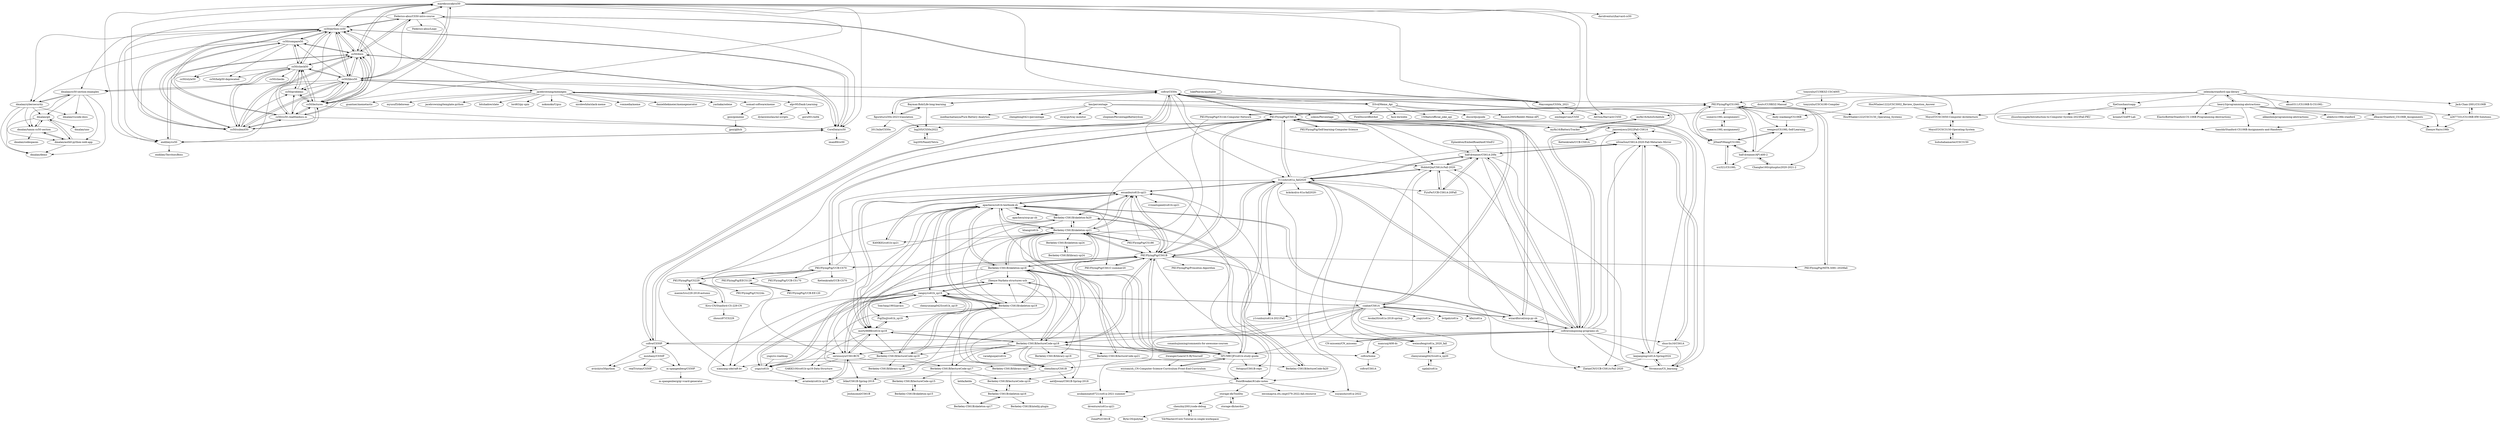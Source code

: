 digraph G {
"mareksuscak/cs50" -> "Federico-abss/CS50-intro-course"
"mareksuscak/cs50" -> "cs50/libcs50"
"mareksuscak/cs50" -> "cs50/python-cs50"
"mareksuscak/cs50" -> "cs50/docs"
"mareksuscak/cs50" -> "CoreData/cs50"
"mareksuscak/cs50" -> "endiliey/cs50"
"mareksuscak/cs50" -> "Mayconpm/CS50x_2021"
"mareksuscak/cs50" -> "csfive/CS50x"
"mareksuscak/cs50" -> "emiliegervais/CS50"
"mareksuscak/cs50" -> "cs50/lectures"
"mareksuscak/cs50" -> "AliOsm/Harvard-CS50"
"mareksuscak/cs50" -> "cs50/submit50"
"mareksuscak/cs50" -> "davidventuri/harvard-cs50"
"zelenski/stanford-cpp-library" -> "heavy3/programming-abstractions"
"zelenski/stanford-cpp-library" -> "XieGuochao/csapp"
"zelenski/stanford-cpp-library" -> "Jack-Chan-2001/CS106B"
"zelenski/stanford-cpp-library" -> "Andy-xiaokang/CS106B"
"zelenski/stanford-cpp-library" -> "ElasticBottle/Stanford-CS-106B-Programming-Abstractions"
"zelenski/stanford-cpp-library" -> "tianshb/Stanford-CS106B-Assignments-and-Handouts"
"zelenski/stanford-cpp-library" -> "akun0311/CS106B-X-CS106L-"
"zelenski/stanford-cpp-library" -> "a2677331/CS106B-HW-Solutions"
"zelenski/stanford-cpp-library" -> "PKUFlyingPig/CS106L"
"sgalal/cs61a" -> "chenyuxiang0425/cs61a_sp20"
"lukePeavey/quotable" -> "D3vd/Meme_Api" ["e"=1]
"apachecn/cs61b-textbook-zh" -> "Berkeley-CS61B/skeleton-fa20"
"apachecn/cs61b-textbook-zh" -> "exuanbo/cs61b-sp21"
"apachecn/cs61b-textbook-zh" -> "zangsy/cs61b_sp19"
"apachecn/cs61b-textbook-zh" -> "PKUFlyingPig/CS61B"
"apachecn/cs61b-textbook-zh" -> "xiaoyang-sde/raft-kv"
"apachecn/cs61b-textbook-zh" -> "apachecn/sicp-py-zh"
"apachecn/cs61b-textbook-zh" -> "Berkeley-CS61B/skeleton-sp18"
"apachecn/cs61b-textbook-zh" -> "Berkeley-CS61B/skeleton-sp19"
"apachecn/cs61b-textbook-zh" -> "seriouszyx/CS61BCN"
"apachecn/cs61b-textbook-zh" -> "Berkeley-CS61B/skeleton-sp21"
"apachecn/cs61b-textbook-zh" -> "Berkeley-CS61B/lectureCode-sp19"
"apachecn/cs61b-textbook-zh" -> "wizardforcel/sicp-py-zh" ["e"=1]
"apachecn/cs61b-textbook-zh" -> "SFUMECJF/cs61b-study-guide"
"apachecn/cs61b-textbook-zh" -> "morty6688/cs61b-sp18"
"apachecn/cs61b-textbook-zh" -> "PKUFlyingPig/CS61C-summer20" ["e"=1]
"yngz/cs-roadmap" -> "yngz/cs61b" ["e"=1]
"czahie/CS61A" -> "Asuka20/cs61a-2018-spring"
"czahie/CS61A" -> "wizardforcel/sicp-py-zh" ["e"=1]
"czahie/CS61A" -> "zangsy/cs61b_sp19"
"czahie/CS61A" -> "yngz/cs61a"
"czahie/CS61A" -> "chenyuxiang0425/cs61a_sp20"
"czahie/CS61A" -> "PKUFlyingPig/CS61A"
"czahie/CS61A" -> "y1cunhui/cs61A-2021Fall"
"czahie/CS61A" -> "shenzheyu/CS61B"
"czahie/CS61A" -> "bvlgah/cs61a"
"czahie/CS61A" -> "kfei/cs61a"
"czahie/CS61A" -> "weimufeng/cs61a_2020_fall"
"czahie/CS61A" -> "seriouszyx/CS61BCN"
"czahie/CS61A" -> "HobbitQia/CS61A-Fall-2020"
"czahie/CS61A" -> "Berkeley-CS61B/lectureCode-sp18"
"czahie/CS61A" -> "SFUMECJF/cs61b-study-guide"
"D3vd/Meme_Api" -> "jacebrowning/memegen"
"D3vd/Meme_Api" -> "discordjs/guide" ["e"=1]
"D3vd/Meme_Api" -> "Rasesh2005/Reddit-Meme-API"
"D3vd/Meme_Api" -> "FireDiscordBot/bot" ["e"=1]
"D3vd/Meme_Api" -> "face-hh/webx" ["e"=1]
"D3vd/Meme_Api" -> "15Dkatz/official_joke_api" ["e"=1]
"heavy3/programming-abstractions" -> "tianshb/Stanford-CS106B-Assignments-and-Handouts"
"heavy3/programming-abstractions" -> "zelenski/stanford-cpp-library"
"heavy3/programming-abstractions" -> "akkanben/programming-abstractions"
"heavy3/programming-abstractions" -> "MoyuST/CSC3050-Computer-Architecture"
"heavy3/programming-abstractions" -> "Zhenye-Na/cs106b"
"heavy3/programming-abstractions" -> "ElasticBottle/Stanford-CS-106B-Programming-Abstractions"
"heavy3/programming-abstractions" -> "abkds/cs106b-stanford"
"heavy3/programming-abstractions" -> "efeacer/Stanford_CS106B_Assignments"
"cs50/cs50.readthedocs.io" -> "cs50/docs"
"cs50/cs50.readthedocs.io" -> "cs50/python-cs50"
"cs50/cs50.readthedocs.io" -> "cs50/problems"
"cs50/cs50.readthedocs.io" -> "cs50/check50"
"cs50/cs50.readthedocs.io" -> "cs50/submit50"
"cs50/cs50.readthedocs.io" -> "cs50/lectures"
"cs50/cs50.readthedocs.io" -> "CoreData/cs50"
"Berkeley-CS61B/lectureCode-sp19" -> "Berkeley-CS61B/skeleton-sp19"
"Berkeley-CS61B/lectureCode-sp19" -> "zangsy/cs61b_sp19"
"Berkeley-CS61B/lectureCode-sp19" -> "Berkeley-CS61B/lectureCode-sp17"
"Berkeley-CS61B/lectureCode-sp19" -> "yngz/cs61b"
"Berkeley-CS61B/lectureCode-sp19" -> "Berkeley-CS61B/library-sp19"
"Berkeley-CS61B/lectureCode-sp19" -> "morty6688/cs61b-sp18"
"alpv95/Dank-Learning" -> "dylanwenzlau/ml-scripts"
"alpv95/Dank-Learning" -> "goru001/inltk" ["e"=1]
"Berkeley-CS61B/skeleton-sp19" -> "Berkeley-CS61B/lectureCode-sp19"
"Berkeley-CS61B/skeleton-sp19" -> "zangsy/cs61b_sp19"
"Berkeley-CS61B/skeleton-sp19" -> "yngz/cs61b"
"Berkeley-CS61B/skeleton-sp19" -> "Berkeley-CS61B/skeleton-sp18"
"Berkeley-CS61B/skeleton-sp19" -> "Berkeley-CS61B/library-sp19"
"Berkeley-CS61B/skeleton-sp19" -> "Zhenye-Na/data-structures-ucb"
"Berkeley-CS61B/skeleton-sp19" -> "Berkeley-CS61B/lectureCode-sp17"
"Berkeley-CS61B/skeleton-sp19" -> "PigZhuJ/cs61b_sp19"
"Berkeley-CS61B/skeleton-sp19" -> "Berkeley-CS61B/skeleton-fa20"
"Berkeley-CS61B/skeleton-sp19" -> "apachecn/cs61b-textbook-zh"
"Berkeley-CS61B/lectureCode-sp18" -> "Berkeley-CS61B/skeleton-sp18"
"Berkeley-CS61B/lectureCode-sp18" -> "Berkeley-CS61B/library-sp18"
"Berkeley-CS61B/lectureCode-sp18" -> "morty6688/cs61b-sp18"
"Berkeley-CS61B/lectureCode-sp18" -> "PKUFlyingPig/CS61B"
"Berkeley-CS61B/lectureCode-sp18" -> "seriouszyx/CS61BCN"
"Berkeley-CS61B/lectureCode-sp18" -> "SFUMECJF/cs61b-study-guide"
"Berkeley-CS61B/lectureCode-sp18" -> "Zhenye-Na/data-structures-ucb"
"Berkeley-CS61B/lectureCode-sp18" -> "shenzheyu/CS61B"
"Berkeley-CS61B/lectureCode-sp18" -> "Berkeley-CS61B/lectureCode-sp17"
"Berkeley-CS61B/lectureCode-sp18" -> "zangsy/cs61b_sp19"
"Berkeley-CS61B/lectureCode-sp18" -> "Berkeley-CS61B/lectureCode-sp19"
"Berkeley-CS61B/lectureCode-sp18" -> "varadgunjal/cs61b"
"Berkeley-CS61B/lectureCode-sp18" -> "Berkeley-CS61B/lectureCode-sp21"
"Berkeley-CS61B/lectureCode-sp18" -> "Berkeley-CS61B/lectureCode-sp16"
"Berkeley-CS61B/lectureCode-sp18" -> "aviatesk/cs61b-sp18"
"Zhenye-Na/data-structures-ucb" -> "yngz/cs61b"
"Zhenye-Na/data-structures-ucb" -> "zangsy/cs61b_sp19"
"Zhenye-Na/data-structures-ucb" -> "shenzheyu/CS61B"
"Zhenye-Na/data-structures-ucb" -> "aatifjiwani/CS61B-Spring-2018"
"btke/CS61B-Spring-2018" -> "Joshmomel/CS61B"
"cs50/problems" -> "cs50/check50"
"cs50/problems" -> "cs50/lectures"
"kas/percentage" -> "soleon/Percentage"
"kas/percentage" -> "strayge/tray-monitor" ["e"=1]
"kas/percentage" -> "shiqimei/PercentageBatteryIcon"
"kas/percentage" -> "medhachaitanya/Pure-Battery-Analytics"
"kas/percentage" -> "chengdong0421/percentage"
"kas/percentage" -> "myfix16/BatteryTracker"
"yngz/cs61b" -> "zangsy/cs61b_sp19"
"yngz/cs61b" -> "Zhenye-Na/data-structures-ucb"
"yngz/cs61b" -> "aviatesk/cs61b-sp18"
"Berkeley-CS61B/skeleton-sp18" -> "Berkeley-CS61B/lectureCode-sp18"
"Berkeley-CS61B/skeleton-sp18" -> "Berkeley-CS61B/library-sp18"
"Berkeley-CS61B/skeleton-sp18" -> "Berkeley-CS61B/skeleton-sp19"
"Berkeley-CS61B/skeleton-sp18" -> "PKUFlyingPig/CS61B"
"Berkeley-CS61B/skeleton-sp18" -> "morty6688/cs61b-sp18"
"Berkeley-CS61B/skeleton-sp18" -> "seriouszyx/CS61BCN"
"Berkeley-CS61B/skeleton-sp18" -> "apachecn/cs61b-textbook-zh"
"Berkeley-CS61B/skeleton-sp18" -> "Zhenye-Na/data-structures-ucb"
"Berkeley-CS61B/skeleton-sp18" -> "shenzheyu/CS61B"
"Berkeley-CS61B/skeleton-sp18" -> "Berkeley-CS61B/skeleton-sp21"
"Berkeley-CS61B/skeleton-sp18" -> "SFUMECJF/cs61b-study-guide"
"efeacer/Stanford_CS106B_Assignments" -> "Zhenye-Na/cs106b"
"efeacer/Stanford_CS106B_Assignments" -> "tianshb/Stanford-CS106B-Assignments-and-Handouts"
"seriouszyx/CS61BCN" -> "aviatesk/cs61b-sp18"
"seriouszyx/CS61BCN" -> "morty6688/cs61b-sp18"
"seriouszyx/CS61BCN" -> "shenzheyu/CS61B"
"seriouszyx/CS61BCN" -> "GAKKI100/cs61b-sp18-Data-Structure"
"seriouszyx/CS61BCN" -> "zangsy/cs61b_sp19"
"seriouszyx/CS61BCN" -> "btke/CS61B-Spring-2018"
"seriouszyx/CS61BCN" -> "xiaoyang-sde/raft-kv"
"PigZhuJ/cs61b_sp19" -> "morty6688/cs61b-sp18"
"aviatesk/cs61b-sp18" -> "seriouszyx/CS61BCN"
"zangsy/cs61b_sp19" -> "yngz/cs61b"
"zangsy/cs61b_sp19" -> "seriouszyx/CS61BCN"
"zangsy/cs61b_sp19" -> "Zhenye-Na/data-structures-ucb"
"zangsy/cs61b_sp19" -> "Berkeley-CS61B/lectureCode-sp19"
"zangsy/cs61b_sp19" -> "aviatesk/cs61b-sp18"
"zangsy/cs61b_sp19" -> "Berkeley-CS61B/skeleton-sp19"
"zangsy/cs61b_sp19" -> "xiaoyang-sde/raft-kv"
"zangsy/cs61b_sp19" -> "shenzheyu/CS61B"
"zangsy/cs61b_sp19" -> "TomYang1993/javacs"
"zangsy/cs61b_sp19" -> "apachecn/cs61b-textbook-zh"
"zangsy/cs61b_sp19" -> "chenyuxiang0425/cs61b_sp19"
"zangsy/cs61b_sp19" -> "czahie/CS61A"
"shenzheyu/CS61B" -> "btke/CS61B-Spring-2018"
"shenzheyu/CS61B" -> "aatifjiwani/CS61B-Spring-2018"
"Joshmomel/CS61B" -> "btke/CS61B-Spring-2018"
"PKUFlyingPig/CS61A" -> "PKUFlyingPig/CS61B"
"PKUFlyingPig/CS61A" -> "311zzb/cs61a_fall2020"
"PKUFlyingPig/CS61A" -> "csfive/composing-programs-zh"
"PKUFlyingPig/CS61A" -> "HobbitQia/CS61A-Fall-2020"
"PKUFlyingPig/CS61A" -> "wizardforcel/sicp-py-zh" ["e"=1]
"PKUFlyingPig/CS61A" -> "csfive/CS50x"
"PKUFlyingPig/CS61A" -> "half-dreamer/CS61A-20fa"
"PKUFlyingPig/CS61A" -> "PKUFlyingPig/Self-learning-Computer-Science" ["e"=1]
"PKUFlyingPig/CS61A" -> "shuo-liu16/CS61A"
"PKUFlyingPig/CS61A" -> "czahie/CS61A"
"PKUFlyingPig/CS61A" -> "Stromxun/CS_learning"
"PKUFlyingPig/CS61A" -> "PKUFlyingPig/CS106L"
"PKUFlyingPig/CS61A" -> "csfive/CS50P"
"PKUFlyingPig/CS61A" -> "PKUFlyingPig/UCB-CS70"
"PKUFlyingPig/CS61A" -> "jianweiyecs/2022Fall-CS61A"
"PKUFlyingPig/MIT6.S081-2020fall" -> "PKUFlyingPig/CS106L" ["e"=1]
"PKUFlyingPig/CS61B" -> "PKUFlyingPig/CS61A"
"PKUFlyingPig/CS61B" -> "SFUMECJF/cs61b-study-guide"
"PKUFlyingPig/CS61B" -> "exuanbo/cs61b-sp21"
"PKUFlyingPig/CS61B" -> "Berkeley-CS61B/skeleton-sp21"
"PKUFlyingPig/CS61B" -> "Berkeley-CS61B/lectureCode-sp18"
"PKUFlyingPig/CS61B" -> "morty6688/cs61b-sp18"
"PKUFlyingPig/CS61B" -> "apachecn/cs61b-textbook-zh"
"PKUFlyingPig/CS61B" -> "PKUFlyingPig/Princeton-Algorithm" ["e"=1]
"PKUFlyingPig/CS61B" -> "0xtopus/CS61B-repo"
"PKUFlyingPig/CS61B" -> "Berkeley-CS61B/skeleton-sp18"
"PKUFlyingPig/CS61B" -> "PKUFlyingPig/CS61C-summer20" ["e"=1]
"PKUFlyingPig/CS61B" -> "311zzb/cs61a_fall2020"
"PKUFlyingPig/CS61B" -> "PKUFlyingPig/UCB-CS70"
"PKUFlyingPig/CS61B" -> "PointBreaker/61abc-notes"
"PKUFlyingPig/CS61B" -> "PKUFlyingPig/MIT6.S081-2020fall" ["e"=1]
"a2677331/CS106B-HW-Solutions" -> "Jack-Chan-2001/CS106B"
"a2677331/CS106B-HW-Solutions" -> "Zhenye-Na/cs106b"
"soleon/Percentage" -> "myfix16/BatteryTracker"
"PKUFlyingPig/CS229" -> "Kivy-CN/Stanford-CS-229-CN"
"PKUFlyingPig/CS229" -> "maxim5/cs229-2018-autumn" ["e"=1]
"PKUFlyingPig/CS229" -> "PKUFlyingPig/CS224n" ["e"=1]
"PKUFlyingPig/CS229" -> "PKUFlyingPig/CS61A"
"PKUFlyingPig/CS229" -> "PKUFlyingPig/UCB-CS70"
"Berkeley-CS61B/lectureCode-fa20" -> "Berkeley-CS61B/skeleton-fa20"
"dmalan/git" -> "dmalan/tamm-cs50-section"
"dmalan/git" -> "dmalan/auth0-python-web-app"
"dmalan/git" -> "dmalan/uno"
"dmalan/git" -> "dmalan/demo"
"Berkeley-CS61B/lectureCode-sp15" -> "Berkeley-CS61B/skeleton-sp15"
"dmalan/cybersecurity" -> "dmalan/git"
"dmalan/cybersecurity" -> "dmalan/auth0-python-web-app"
"dmalan/cybersecurity" -> "dmalan/cs50-section-examples"
"dmalan/cybersecurity" -> "dmalan/tamm-cs50-section"
"dmalan/cybersecurity" -> "dmalan/demo"
"dmalan/cybersecurity" -> "dmalan/vscode-docs"
"Federico-abss/CS50-intro-course" -> "mareksuscak/cs50"
"Federico-abss/CS50-intro-course" -> "Mayconpm/CS50x_2021"
"Federico-abss/CS50-intro-course" -> "cs50/docs"
"Federico-abss/CS50-intro-course" -> "CoreData/cs50"
"Federico-abss/CS50-intro-course" -> "endiliey/cs50"
"Federico-abss/CS50-intro-course" -> "cs50/python-cs50"
"Federico-abss/CS50-intro-course" -> "Federico-abss/Lispy"
"Federico-abss/CS50-intro-course" -> "cs50/lectures"
"morty6688/cs61b-sp18" -> "seriouszyx/CS61BCN"
"morty6688/cs61b-sp18" -> "PigZhuJ/cs61b_sp19"
"morty6688/cs61b-sp18" -> "exuanbo/cs61b-sp21"
"morty6688/cs61b-sp18" -> "GAKKI100/cs61b-sp18-Data-Structure"
"morty6688/cs61b-sp18" -> "weimufeng/cs61a_2020_fall"
"morty6688/cs61b-sp18" -> "Berkeley-CS61B/lectureCode-sp18"
"Berkeley-CS61B/skeleton-sp15" -> "Berkeley-CS61B/lectureCode-sp15"
"weimufeng/cs61a_2020_fall" -> "chenyuxiang0425/cs61a_sp20"
"chenyuxiang0425/cs61a_sp20" -> "sgalal/cs61a"
"chenyuxiang0425/cs61a_sp20" -> "weimufeng/cs61a_2020_fall"
"Berkeley-CS61B/skeleton-fa20" -> "apachecn/cs61b-textbook-zh"
"Berkeley-CS61B/skeleton-fa20" -> "Berkeley-CS61B/lectureCode-fa20"
"Berkeley-CS61B/skeleton-fa20" -> "exuanbo/cs61b-sp21"
"Berkeley-CS61B/skeleton-fa20" -> "PigZhuJ/cs61b_sp19"
"Berkeley-CS61B/skeleton-fa20" -> "Berkeley-CS61B/skeleton-sp21"
"Berkeley-CS61B/skeleton-fa20" -> "hliang/cs61b"
"Berkeley-CS61B/skeleton-fa20" -> "xiaoyang-sde/raft-kv"
"dmalan/auth0-python-web-app" -> "dmalan/demo"
"dmalan/auth0-python-web-app" -> "dmalan/tamm-cs50-section"
"dmalan/auth0-python-web-app" -> "dmalan/git"
"myfix16/AutoSchedule" -> "myfix16/BatteryTracker"
"myfix16/BatteryTracker" -> "myfix16/AutoSchedule"
"PKUFlyingPig/Self-learning-Computer-Science" -> "PKUFlyingPig/CS61A" ["e"=1]
"conanhujinming/comments-for-awesome-courses" -> "SFUMECJF/cs61b-study-guide" ["e"=1]
"maxim5/cs229-2018-autumn" -> "PKUFlyingPig/CS229" ["e"=1]
"maxim5/cs229-2018-autumn" -> "Kivy-CN/Stanford-CS-229-CN" ["e"=1]
"PKUFlyingPig/CS106L" -> "JiNanPiWang/CS106L"
"PKUFlyingPig/CS106L" -> "half-dreamer/AP1400-2"
"PKUFlyingPig/CS106L" -> "PKUFlyingPig/MIT6.S081-2020fall" ["e"=1]
"PKUFlyingPig/CS106L" -> "snme/cs106L-assignment1"
"PKUFlyingPig/CS106L" -> "wengwz/CS106L-Self-Learning"
"PKUFlyingPig/CS106L" -> "Andy-xiaokang/CS106B"
"PKUFlyingPig/CS106L" -> "PKUFlyingPig/CS144-Computer-Network" ["e"=1]
"PKUFlyingPig/CS106L" -> "PKUFlyingPig/CS61A"
"PKUFlyingPig/CS106L" -> "Changhe160/cplusplus2020-2021-2"
"Berkeley-CS61B/skeleton-sp21" -> "exuanbo/cs61b-sp21"
"Berkeley-CS61B/skeleton-sp21" -> "Berkeley-CS61B/lectureCode-sp21"
"Berkeley-CS61B/skeleton-sp21" -> "PKUFlyingPig/CS61B"
"Berkeley-CS61B/skeleton-sp21" -> "SFUMECJF/cs61b-study-guide"
"Berkeley-CS61B/skeleton-sp21" -> "Berkeley-CS61B/skeleton-fa20"
"Berkeley-CS61B/skeleton-sp21" -> "Berkeley-CS61B/lectureCode-fa20"
"Berkeley-CS61B/skeleton-sp21" -> "apachecn/cs61b-textbook-zh"
"Berkeley-CS61B/skeleton-sp21" -> "PKUFlyingPig/CS186" ["e"=1]
"Berkeley-CS61B/skeleton-sp21" -> "Berkeley-CS61B/skeleton-sp18"
"Berkeley-CS61B/skeleton-sp21" -> "KANIKIG/cs61b-sp21"
"Berkeley-CS61B/skeleton-sp21" -> "Berkeley-CS61B/skeleton-sp19"
"Berkeley-CS61B/skeleton-sp21" -> "PKUFlyingPig/CS61A"
"Berkeley-CS61B/skeleton-sp21" -> "Berkeley-CS61B/skeleton-sp24"
"Berkeley-CS61B/skeleton-sp21" -> "Berkeley-CS61B/lectureCode-sp18"
"Berkeley-CS61B/skeleton-sp21" -> "Berkeley-CS61B/library-sp21"
"PKUFlyingPig/UCB-CS70" -> "PKUFlyingPig/EECS126"
"PKUFlyingPig/UCB-CS70" -> "PKUFlyingPig/CS61B"
"PKUFlyingPig/UCB-CS70" -> "Kettenkrado/UCB-CS70"
"PKUFlyingPig/UCB-CS70" -> "PKUFlyingPig/CS61A"
"PKUFlyingPig/UCB-CS70" -> "PKUFlyingPig/UCB-CS170"
"PKUFlyingPig/UCB-CS70" -> "exuanbo/cs61b-sp21"
"PKUFlyingPig/UCB-CS70" -> "PKUFlyingPig/CS229"
"PKUFlyingPig/CS144-Computer-Network" -> "PKUFlyingPig/CS106L" ["e"=1]
"PKUFlyingPig/CS144-Computer-Network" -> "PKUFlyingPig/CS61B" ["e"=1]
"jacebrowning/memegen" -> "nicolewhite/slack-meme" ["e"=1]
"jacebrowning/memegen" -> "voxmedia/meme" ["e"=1]
"jacebrowning/memegen" -> "D3vd/Meme_Api"
"jacebrowning/memegen" -> "cs50/python-cs50"
"jacebrowning/memegen" -> "cs50/libcs50"
"jacebrowning/memegen" -> "danieldiekmeier/memegenerator"
"jacebrowning/memegen" -> "alpv95/Dank-Learning"
"jacebrowning/memegen" -> "nomad-software/meme"
"jacebrowning/memegen" -> "yashaka/selene" ["e"=1]
"jacebrowning/memegen" -> "gsantner/memetastic" ["e"=1]
"jacebrowning/memegen" -> "myusuf3/delorean" ["e"=1]
"jacebrowning/memegen" -> "jacebrowning/template-python" ["e"=1]
"jacebrowning/memegen" -> "bitshadow/slate"
"jacebrowning/memegen" -> "lord63/py-spin" ["e"=1]
"jacebrowning/memegen" -> "nokonoko/Uguu" ["e"=1]
"itwanger/LearnCS-ByYourself" -> "eryisan/zh_CN-Computer-Science-Curriculum-Front-End-Curriculum" ["e"=1]
"PKUFlyingPig/CS61C-summer20" -> "PKUFlyingPig/CS61B" ["e"=1]
"Changhe160/cplusplus2020-2021-2" -> "half-dreamer/AP1400-2"
"CN-missemi/CN_missemi" -> "csfive/composing-programs-zh" ["e"=1]
"exuanbo/cs61b-sp21" -> "KANIKIG/cs61b-sp21"
"exuanbo/cs61b-sp21" -> "Berkeley-CS61B/skeleton-sp21"
"exuanbo/cs61b-sp21" -> "vvwantspeed/cs61b-sp21"
"exuanbo/cs61b-sp21" -> "morty6688/cs61b-sp18"
"exuanbo/cs61b-sp21" -> "PKUFlyingPig/CS61B"
"exuanbo/cs61b-sp21" -> "y1cunhui/cs61A-2021Fall"
"exuanbo/cs61b-sp21" -> "Berkeley-CS61B/skeleton-fa20"
"exuanbo/cs61b-sp21" -> "apachecn/cs61b-textbook-zh"
"exuanbo/cs61b-sp21" -> "311zzb/cs61a_fall2020"
"Mayconpm/CS50x_2021" -> "Federico-abss/CS50-intro-course"
"Mayconpm/CS50x_2021" -> "emiliegervais/CS50"
"Mayconpm/CS50x_2021" -> "csfive/CS50x"
"Mayconpm/CS50x_2021" -> "AliOsm/Harvard-CS50"
"Berkeley-CS61B/lectureCode-sp21" -> "Berkeley-CS61B/skeleton-sp21"
"Berkeley-CS61B/lectureCode-sp21" -> "Berkeley-CS61B/library-sp21"
"Berkeley-CS61B/lectureCode-sp21" -> "Berkeley-CS61B/lectureCode-fa20"
"SFUMECJF/cs61b-study-guide" -> "PKUFlyingPig/CS61B"
"SFUMECJF/cs61b-study-guide" -> "PointBreaker/61abc-notes"
"SFUMECJF/cs61b-study-guide" -> "Berkeley-CS61B/skeleton-sp21"
"SFUMECJF/cs61b-study-guide" -> "Berkeley-CS61B/lectureCode-sp18"
"SFUMECJF/cs61b-study-guide" -> "eryisan/zh_CN-Computer-Science-Curriculum-Front-End-Curriculum"
"SFUMECJF/cs61b-study-guide" -> "311zzb/cs61a_fall2020"
"SFUMECJF/cs61b-study-guide" -> "exuanbo/cs61b-sp21"
"SFUMECJF/cs61b-study-guide" -> "0xtopus/CS61B-repo"
"SFUMECJF/cs61b-study-guide" -> "asukaminato0721/cs61a-2021-summer"
"XieGuochao/csapp" -> "kcxain/CSAPP-Lab"
"XieGuochao/csapp" -> "zhuozhiyongde/Introduction-to-Computer-System-2023Fall-PKU" ["e"=1]
"ikventure/cs61a-sp21" -> "asukaminato0721/cs61a-2021-summer"
"ikventure/cs61a-sp21" -> "ZonePG/CS61B"
"PKUFlyingPig/UCB-EE120" -> "PKUFlyingPig/EECS126"
"PKUFlyingPig/EECS126" -> "PKUFlyingPig/UCB-EE120"
"asukaminato0721/cs61a-2021-summer" -> "ikventure/cs61a-sp21"
"311zzb/cs61a_fall2020" -> "HobbitQia/CS61A-Fall-2020"
"311zzb/cs61a_fall2020" -> "half-dreamer/CS61A-20fa"
"311zzb/cs61a_fall2020" -> "PKUFlyingPig/CS61A"
"311zzb/cs61a_fall2020" -> "weimufeng/cs61a_2020_fall"
"311zzb/cs61a_fall2020" -> "exuanbo/cs61b-sp21"
"311zzb/cs61a_fall2020" -> "FyisFe/UCB-CS61A-20Fall"
"311zzb/cs61a_fall2020" -> "SFUMECJF/cs61b-study-guide"
"311zzb/cs61a_fall2020" -> "y1cunhui/cs61A-2021Fall"
"311zzb/cs61a_fall2020" -> "PKUFlyingPig/CS61B"
"311zzb/cs61a_fall2020" -> "n0rea5on/CS61A-2020-Fall-Metarials-Mirror"
"311zzb/cs61a_fall2020" -> "kckckcd/cs-61a-fall2020-"
"311zzb/cs61a_fall2020" -> "xuyanshi/cs61a-2022"
"311zzb/cs61a_fall2020" -> "morty6688/cs61b-sp18"
"311zzb/cs61a_fall2020" -> "PointBreaker/61abc-notes"
"311zzb/cs61a_fall2020" -> "csfive/composing-programs-zh"
"Kivy-CN/Stanford-CS-229-CN" -> "zhoucz97/CS229"
"Kivy-CN/Stanford-CS-229-CN" -> "PKUFlyingPig/CS229"
"csfive/CS50x" -> "lng205/CS50x2022"
"csfive/CS50x" -> "csfive/CS50P"
"csfive/CS50x" -> "PKUFlyingPig/CS61A"
"csfive/CS50x" -> "Baymax-Rob/Life-long-learning"
"csfive/CS50x" -> "Mayconpm/CS50x_2021"
"csfive/CS50x" -> "csfive/composing-programs-zh"
"csfive/CS50x" -> "figuretu/cs50x-2023-translation"
"csfive/CS50x" -> "SFUMECJF/cs61b-study-guide"
"csfive/CS50x" -> "311zzb/cs61a_fall2020"
"csfive/CS50x" -> "HobbitQia/CS61A-Fall-2020"
"csfive/CS50x" -> "PKUFlyingPig/CS106L"
"csfive/CS50x" -> "JiNanPiWang/CS106L"
"kcxain/CSAPP-Lab" -> "XieGuochao/csapp"
"dmalan/cs50-section-examples" -> "dmalan/tamm-cs50-section"
"dmalan/cs50-section-examples" -> "dmalan/cybersecurity"
"dmalan/cs50-section-examples" -> "dmalan/git"
"dmalan/cs50-section-examples" -> "dmalan/auth0-python-web-app"
"dmalan/cs50-section-examples" -> "dmalan/vscode-docs"
"dmalan/cs50-section-examples" -> "dmalan/demo"
"PKUFlyingPig/CS186" -> "Berkeley-CS61B/skeleton-sp21" ["e"=1]
"PKUFlyingPig/CS186" -> "exuanbo/cs61b-sp21" ["e"=1]
"PKUFlyingPig/CS186" -> "PKUFlyingPig/CS61B" ["e"=1]
"HobbitQia/CS61A-Fall-2020" -> "311zzb/cs61a_fall2020"
"HobbitQia/CS61A-Fall-2020" -> "FyisFe/UCB-CS61A-20Fall"
"HobbitQia/CS61A-Fall-2020" -> "half-dreamer/CS61A-20fa"
"HobbitQia/CS61A-Fall-2020" -> "ZlatanCN/UCB-CS61A-Fall-2020"
"HobbitQia/CS61A-Fall-2020" -> "weimufeng/cs61a_2020_fall"
"FyisFe/UCB-CS61A-20Fall" -> "HobbitQia/CS61A-Fall-2020"
"FyisFe/UCB-CS61A-20Fall" -> "half-dreamer/CS61A-20fa"
"PointBreaker/61abc-notes" -> "asukaminato0721/cs61a-2021-summer"
"PointBreaker/61abc-notes" -> "eecsmap/ca.sfu.cmpt379.2022.fall.resource"
"PointBreaker/61abc-notes" -> "xuyanshi/cs61a-2022"
"PointBreaker/61abc-notes" -> "storage-db/ToolDiy"
"MoyuST/CSC3150-Operating-System" -> "huhuhahamaster/CSC3150"
"MoyuST/CSC3150-Operating-System" -> "MoyuST/CSC3050-Computer-Architecture"
"m-spangenberg/CS50P" -> "m-spangenberg/qr-vcard-generator"
"chenzhiy2001/code-debug" -> "Byte-OS/polyhal"
"chenzhiy2001/code-debug" -> "YdrMaster/rCore-Tutorial-in-single-workspace"
"eryisan/zh_CN-Computer-Science-Curriculum-Front-End-Curriculum" -> "SFUMECJF/cs61b-study-guide"
"eryisan/zh_CN-Computer-Science-Curriculum-Front-End-Curriculum" -> "PointBreaker/61abc-notes"
"HouWhalee1222/CSC3002_Review_Question_Answer" -> "HouWhalee1222/CSC3150_Operating_Systems"
"HouWhalee1222/CSC3002_Review_Question_Answer" -> "MoyuST/CSC3050-Computer-Architecture"
"snme/cs106L-assignment2" -> "snme/cs106L-assignment1"
"kelda/kelda" -> "Berkeley-CS61B/skeleton-sp16" ["e"=1]
"Jack-Chan-2001/CS106B" -> "a2677331/CS106B-HW-Solutions"
"snme/cs106L-assignment1" -> "snme/cs106L-assignment2"
"MoyuST/CSC3050-Computer-Architecture" -> "MoyuST/CSC3150-Operating-System"
"doutv/CUHKSZ-Manual" -> "myfix16/AutoSchedule"
"doutv/CUHKSZ-Manual" -> "HouWhalee1222/CSC3150_Operating_Systems"
"KANIKIG/cs61b-sp21" -> "exuanbo/cs61b-sp21"
"Berkeley-CS61B/skeleton-sp16" -> "Berkeley-CS61B/lectureCode-sp16"
"Berkeley-CS61B/skeleton-sp16" -> "Berkeley-CS61B/skeleton-sp17"
"Berkeley-CS61B/skeleton-sp16" -> "Berkeley-CS61B/intellij-plugin"
"csfive/composing-programs-zh" -> "PKUFlyingPig/CS61A"
"csfive/composing-programs-zh" -> "half-dreamer/CS61A-20fa"
"csfive/composing-programs-zh" -> "HobbitQia/CS61A-Fall-2020"
"csfive/composing-programs-zh" -> "csfive/CS50x"
"csfive/composing-programs-zh" -> "jianweiyecs/2022Fall-CS61A"
"csfive/composing-programs-zh" -> "wizardforcel/sicp-py-zh" ["e"=1]
"csfive/composing-programs-zh" -> "csfive/home"
"csfive/composing-programs-zh" -> "csfive/CS50P"
"csfive/composing-programs-zh" -> "311zzb/cs61a_fall2020"
"csfive/composing-programs-zh" -> "PKUFlyingPig/CS61B"
"csfive/composing-programs-zh" -> "Stromxun/CS_learning"
"csfive/composing-programs-zh" -> "shuo-liu16/CS61A"
"csfive/composing-programs-zh" -> "n0rea5on/CS61A-2020-Fall-Metarials-Mirror"
"csfive/composing-programs-zh" -> "CN-missemi/CN_missemi" ["e"=1]
"csfive/composing-programs-zh" -> "leejianping/cs61A-Spring2024"
"cs50/libcs50" -> "cs50/python-cs50"
"cs50/libcs50" -> "cs50/docs"
"cs50/libcs50" -> "mareksuscak/cs50"
"cs50/libcs50" -> "cs50/check50"
"cs50/libcs50" -> "cs50/submit50"
"cs50/libcs50" -> "cs50/lectures"
"cs50/libcs50" -> "CoreData/cs50"
"cs50/libcs50" -> "cs50/compare50"
"cs50/libcs50" -> "cs50/cs50.readthedocs.io"
"cs50/libcs50" -> "Federico-abss/CS50-intro-course"
"cs50/libcs50" -> "dmalan/cs50-section-examples"
"cs50/libcs50" -> "cs50/problems"
"cs50/libcs50" -> "jacebrowning/memegen"
"cs50/libcs50" -> "endiliey/cs50"
"cs50/libcs50" -> "csfive/CS50x"
"Baymax-Rob/Life-long-learning" -> "lng205/CS50x2022"
"Baymax-Rob/Life-long-learning" -> "csfive/CS50x"
"Baymax-Rob/Life-long-learning" -> "figuretu/cs50x-2023-translation"
"storage-db/ToolDiy" -> "storage-db/nerdos"
"storage-db/ToolDiy" -> "chenzhiy2001/code-debug"
"lng205/CS50x2022" -> "lng205/Nand2Tetris" ["e"=1]
"lng205/Nand2Tetris" -> "lng205/CS50x2022" ["e"=1]
"half-dreamer/CS61A-20fa" -> "HobbitQia/CS61A-Fall-2020"
"half-dreamer/CS61A-20fa" -> "n0rea5on/CS61A-2020-Fall-Metarials-Mirror"
"half-dreamer/CS61A-20fa" -> "FyisFe/UCB-CS61A-20Fall"
"half-dreamer/CS61A-20fa" -> "311zzb/cs61a_fall2020"
"half-dreamer/CS61A-20fa" -> "ZlatanCN/UCB-CS61A-Fall-2020"
"half-dreamer/CS61A-20fa" -> "Stromxun/CS_learning"
"half-dreamer/CS61A-20fa" -> "csfive/composing-programs-zh"
"YdrMaster/rCore-Tutorial-in-single-workspace" -> "chenzhiy2001/code-debug"
"mancuoj/408-ds" -> "csfive/home" ["e"=1]
"Berkeley-CS61B/lectureCode-sp16" -> "Berkeley-CS61B/skeleton-sp16"
"mouhany/CS50P" -> "csfive/CS50P"
"mouhany/CS50P" -> "m-spangenberg/CS50P"
"mouhany/CS50P" -> "realTristan/CS50P"
"mouhany/CS50P" -> "aviiciii/cs50python"
"storage-db/nerdos" -> "storage-db/ToolDiy"
"huhuhahamaster/CSC3150" -> "MoyuST/CSC3150-Operating-System"
"csfive/home" -> "csfive/CS61A"
"Eplankton/EmbedRoadAndCSInEU" -> "half-dreamer/CS61A-20fa" ["e"=1]
"Stromxun/CS_learning" -> "n0rea5on/CS61A-2020-Fall-Metarials-Mirror"
"Stromxun/CS_learning" -> "leejianping/cs61A-Spring2024"
"tonyyxliu/CUHKSZ-CSC4005" -> "tonyyxliu/CSC4180-Compiler"
"tonyyxliu/CUHKSZ-CSC4005" -> "MoyuST/CSC3050-Computer-Architecture"
"tonyyxliu/CUHKSZ-CSC4005" -> "doutv/CUHKSZ-Manual"
"wizardforcel/sicp-py-zh" -> "czahie/CS61A" ["e"=1]
"wizardforcel/sicp-py-zh" -> "PKUFlyingPig/CS61A" ["e"=1]
"wizardforcel/sicp-py-zh" -> "csfive/composing-programs-zh" ["e"=1]
"wizardforcel/sicp-py-zh" -> "apachecn/cs61b-textbook-zh" ["e"=1]
"wizardforcel/sicp-py-zh" -> "311zzb/cs61a_fall2020" ["e"=1]
"cs50/python-cs50" -> "cs50/docs"
"cs50/python-cs50" -> "cs50/check50"
"cs50/python-cs50" -> "cs50/libcs50"
"cs50/python-cs50" -> "cs50/submit50"
"cs50/python-cs50" -> "cs50/lectures"
"cs50/python-cs50" -> "cs50/compare50"
"cs50/python-cs50" -> "mareksuscak/cs50"
"cs50/python-cs50" -> "CoreData/cs50"
"cs50/python-cs50" -> "cs50/cs50.readthedocs.io"
"cs50/python-cs50" -> "Federico-abss/CS50-intro-course"
"cs50/python-cs50" -> "cs50/problems"
"cs50/python-cs50" -> "dmalan/cs50-section-examples"
"cs50/python-cs50" -> "endiliey/cs50"
"cs50/python-cs50" -> "dmalan/cybersecurity"
"csfive/CS50P" -> "mouhany/CS50P"
"csfive/CS50P" -> "csfive/CS50x"
"csfive/CS50P" -> "csfive/home"
"csfive/CS50P" -> "m-spangenberg/CS50P"
"csfive/CS50P" -> "PKUFlyingPig/CS61A"
"csfive/CS50P" -> "aviiciii/cs50python"
"cs50/submit50" -> "cs50/check50"
"cs50/submit50" -> "cs50/docs"
"cs50/submit50" -> "cs50/python-cs50"
"cs50/submit50" -> "cs50/compare50"
"cs50/submit50" -> "cs50/libcs50"
"cs50/submit50" -> "cs50/problems"
"cs50/submit50" -> "cs50/cs50.readthedocs.io"
"cs50/submit50" -> "cs50/lectures"
"cs50/docs" -> "cs50/python-cs50"
"cs50/docs" -> "cs50/check50"
"cs50/docs" -> "CoreData/cs50"
"cs50/docs" -> "cs50/compare50"
"cs50/docs" -> "cs50/lectures"
"cs50/docs" -> "cs50/submit50"
"cs50/docs" -> "cs50/libcs50"
"cs50/docs" -> "cs50/cs50.readthedocs.io"
"cs50/docs" -> "endiliey/cs50"
"cs50/docs" -> "mareksuscak/cs50"
"cs50/docs" -> "Federico-abss/CS50-intro-course"
"cs50/lectures" -> "cs50/docs"
"cs50/lectures" -> "cs50/python-cs50"
"cs50/lectures" -> "CoreData/cs50"
"cs50/lectures" -> "cs50/problems"
"cs50/lectures" -> "cs50/check50"
"cs50/lectures" -> "cs50/libcs50"
"cs50/lectures" -> "cs50/cs50.readthedocs.io"
"cs50/lectures" -> "cs50/submit50"
"figuretu/cs50x-2023-translation" -> "2013xile/CS50x"
"figuretu/cs50x-2023-translation" -> "Baymax-Rob/Life-long-learning"
"figuretu/cs50x-2023-translation" -> "csfive/CS50x"
"figuretu/cs50x-2023-translation" -> "lng205/CS50x2022"
"half-dreamer/AP1400-2" -> "JiNanPiWang/CS106L"
"half-dreamer/AP1400-2" -> "Changhe160/cplusplus2020-2021-2"
"half-dreamer/AP1400-2" -> "scz321/CS106L"
"half-dreamer/AP1400-2" -> "PKUFlyingPig/CS106L"
"half-dreamer/AP1400-2" -> "wengwz/CS106L-Self-Learning"
"CoreData/cs50" -> "cs50/docs"
"CoreData/cs50" -> "endiliey/cs50"
"CoreData/cs50" -> "iman89/cs50"
"CoreData/cs50" -> "cs50/python-cs50"
"Berkeley-CS61B/lectureCode-sp17" -> "Berkeley-CS61B/skeleton-sp17"
"Berkeley-CS61B/lectureCode-sp17" -> "Berkeley-CS61B/lectureCode-sp15"
"Berkeley-CS61B/lectureCode-sp17" -> "Berkeley-CS61B/lectureCode-sp16"
"scz321/CS106L" -> "JiNanPiWang/CS106L"
"Berkeley-CS61B/skeleton-sp17" -> "Berkeley-CS61B/skeleton-sp16"
"jianweiyecs/2022Fall-CS61A" -> "Kettenkrado/UCB-CS61A"
"jianweiyecs/2022Fall-CS61A" -> "n0rea5on/CS61A-2020-Fall-Metarials-Mirror"
"endiliey/cs50" -> "CoreData/cs50"
"endiliey/cs50" -> "endiliey/TerritoryBoss" ["e"=1]
"endiliey/cs50" -> "cs50/docs"
"nomad-software/meme" -> "jpoz/gomeme"
"Berkeley-CS61B/skeleton-sp24" -> "Berkeley-CS61B/library-sp24"
"JiNanPiWang/CS106L" -> "wengwz/CS106L-Self-Learning"
"JiNanPiWang/CS106L" -> "scz321/CS106L"
"JiNanPiWang/CS106L" -> "PKUFlyingPig/CS106L"
"JiNanPiWang/CS106L" -> "half-dreamer/AP1400-2"
"jpoz/gomeme" -> "jpoz/glitch"
"Andy-xiaokang/CS106B" -> "wengwz/CS106L-Self-Learning"
"Berkeley-CS61B/library-sp24" -> "Berkeley-CS61B/skeleton-sp24"
"dmalan/tamm-cs50-section" -> "dmalan/git"
"dmalan/tamm-cs50-section" -> "dmalan/auth0-python-web-app"
"dmalan/tamm-cs50-section" -> "dmalan/codespaces"
"wengwz/CS106L-Self-Learning" -> "JiNanPiWang/CS106L"
"shuo-liu16/CS61A" -> "leejianping/cs61A-Spring2024"
"shuo-liu16/CS61A" -> "PKUFlyingPig/CS61A"
"shuo-liu16/CS61A" -> "Stromxun/CS_learning"
"n0rea5on/CS61A-2020-Fall-Metarials-Mirror" -> "Stromxun/CS_learning"
"n0rea5on/CS61A-2020-Fall-Metarials-Mirror" -> "jianweiyecs/2022Fall-CS61A"
"n0rea5on/CS61A-2020-Fall-Metarials-Mirror" -> "ZlatanCN/UCB-CS61A-Fall-2020"
"n0rea5on/CS61A-2020-Fall-Metarials-Mirror" -> "leejianping/cs61A-Spring2024"
"n0rea5on/CS61A-2020-Fall-Metarials-Mirror" -> "half-dreamer/CS61A-20fa"
"cs50/check50" -> "cs50/compare50"
"cs50/check50" -> "cs50/submit50"
"cs50/check50" -> "cs50/docs"
"cs50/check50" -> "cs50/python-cs50"
"cs50/check50" -> "cs50/problems"
"cs50/check50" -> "cs50/libcs50"
"cs50/check50" -> "cs50/style50"
"cs50/check50" -> "cs50/help50-deprecated"
"cs50/check50" -> "cs50/lectures"
"cs50/check50" -> "dmalan/cs50-section-examples"
"cs50/check50" -> "cs50/cs50.readthedocs.io"
"cs50/check50" -> "cs50/checks"
"leejianping/cs61A-Spring2024" -> "Stromxun/CS_learning"
"leejianping/cs61A-Spring2024" -> "n0rea5on/CS61A-2020-Fall-Metarials-Mirror"
"leejianping/cs61A-Spring2024" -> "jianweiyecs/2022Fall-CS61A"
"leejianping/cs61A-Spring2024" -> "ZlatanCN/UCB-CS61A-Fall-2020"
"cs50/compare50" -> "cs50/check50"
"cs50/compare50" -> "cs50/docs"
"cs50/compare50" -> "cs50/submit50"
"cs50/compare50" -> "cs50/python-cs50"
"cs50/compare50" -> "cs50/help50-deprecated"
"cs50/compare50" -> "cs50/style50"
"cs50/compare50" -> "dmalan/cybersecurity"
"mareksuscak/cs50" ["l"="-6.965,20"]
"Federico-abss/CS50-intro-course" ["l"="-6.941,19.996"]
"cs50/libcs50" ["l"="-6.931,19.958"]
"cs50/python-cs50" ["l"="-6.946,19.939"]
"cs50/docs" ["l"="-6.956,19.96"]
"CoreData/cs50" ["l"="-6.961,19.976"]
"endiliey/cs50" ["l"="-6.938,19.979"]
"Mayconpm/CS50x_2021" ["l"="-6.959,20.055"]
"csfive/CS50x" ["l"="-6.973,20.135"]
"emiliegervais/CS50" ["l"="-6.976,20.034"]
"cs50/lectures" ["l"="-6.975,19.963"]
"AliOsm/Harvard-CS50" ["l"="-6.948,20.032"]
"cs50/submit50" ["l"="-6.982,19.948"]
"davidventuri/harvard-cs50" ["l"="-7.016,20.01"]
"zelenski/stanford-cpp-library" ["l"="-6.769,20.233"]
"heavy3/programming-abstractions" ["l"="-6.725,20.272"]
"XieGuochao/csapp" ["l"="-6.707,20.207"]
"Jack-Chan-2001/CS106B" ["l"="-6.744,20.217"]
"Andy-xiaokang/CS106B" ["l"="-6.832,20.207"]
"ElasticBottle/Stanford-CS-106B-Programming-Abstractions" ["l"="-6.755,20.264"]
"tianshb/Stanford-CS106B-Assignments-and-Handouts" ["l"="-6.737,20.253"]
"akun0311/CS106B-X-CS106L-" ["l"="-6.769,20.205"]
"a2677331/CS106B-HW-Solutions" ["l"="-6.735,20.233"]
"PKUFlyingPig/CS106L" ["l"="-6.897,20.197"]
"sgalal/cs61a" ["l"="-6.988,20.294"]
"chenyuxiang0425/cs61a_sp20" ["l"="-7.006,20.28"]
"lukePeavey/quotable" ["l"="27.131,-26.963", "c"=32]
"D3vd/Meme_Api" ["l"="-6.837,19.851"]
"apachecn/cs61b-textbook-zh" ["l"="-7.104,20.279"]
"Berkeley-CS61B/skeleton-fa20" ["l"="-7.128,20.275"]
"exuanbo/cs61b-sp21" ["l"="-7.077,20.255"]
"zangsy/cs61b_sp19" ["l"="-7.085,20.32"]
"PKUFlyingPig/CS61B" ["l"="-7.06,20.244"]
"xiaoyang-sde/raft-kv" ["l"="-7.129,20.309"]
"apachecn/sicp-py-zh" ["l"="-7.165,20.297"]
"Berkeley-CS61B/skeleton-sp18" ["l"="-7.087,20.281"]
"Berkeley-CS61B/skeleton-sp19" ["l"="-7.111,20.31"]
"seriouszyx/CS61BCN" ["l"="-7.071,20.306"]
"Berkeley-CS61B/skeleton-sp21" ["l"="-7.102,20.255"]
"Berkeley-CS61B/lectureCode-sp19" ["l"="-7.111,20.329"]
"wizardforcel/sicp-py-zh" ["l"="-6.596,19.319", "c"=637]
"SFUMECJF/cs61b-study-guide" ["l"="-7.084,20.235"]
"morty6688/cs61b-sp18" ["l"="-7.07,20.283"]
"PKUFlyingPig/CS61C-summer20" ["l"="-6.957,19.431", "c"=637]
"yngz/cs-roadmap" ["l"="51.602,29.342", "c"=83]
"yngz/cs61b" ["l"="-7.098,20.344"]
"czahie/CS61A" ["l"="-7.034,20.283"]
"Asuka20/cs61a-2018-spring" ["l"="-6.999,20.318"]
"yngz/cs61a" ["l"="-7.009,20.302"]
"PKUFlyingPig/CS61A" ["l"="-6.998,20.211"]
"y1cunhui/cs61A-2021Fall" ["l"="-7.039,20.249"]
"shenzheyu/CS61B" ["l"="-7.061,20.317"]
"bvlgah/cs61a" ["l"="-7.023,20.316"]
"kfei/cs61a" ["l"="-7.016,20.332"]
"weimufeng/cs61a_2020_fall" ["l"="-7.026,20.257"]
"HobbitQia/CS61A-Fall-2020" ["l"="-7.024,20.209"]
"Berkeley-CS61B/lectureCode-sp18" ["l"="-7.091,20.298"]
"jacebrowning/memegen" ["l"="-6.857,19.9"]
"discordjs/guide" ["l"="-54.635,6.092", "c"=291]
"Rasesh2005/Reddit-Meme-API" ["l"="-6.827,19.82"]
"FireDiscordBot/bot" ["l"="-54.522,5.191", "c"=205]
"face-hh/webx" ["l"="-4.011,-31.126", "c"=4]
"15Dkatz/official_joke_api" ["l"="27.142,-27.153", "c"=32]
"akkanben/programming-abstractions" ["l"="-6.724,20.301"]
"MoyuST/CSC3050-Computer-Architecture" ["l"="-6.656,20.308"]
"Zhenye-Na/cs106b" ["l"="-6.715,20.249"]
"abkds/cs106b-stanford" ["l"="-6.7,20.29"]
"efeacer/Stanford_CS106B_Assignments" ["l"="-6.707,20.263"]
"cs50/cs50.readthedocs.io" ["l"="-6.966,19.94"]
"cs50/problems" ["l"="-6.998,19.938"]
"cs50/check50" ["l"="-6.976,19.923"]
"Berkeley-CS61B/lectureCode-sp17" ["l"="-7.135,20.352"]
"Berkeley-CS61B/library-sp19" ["l"="-7.132,20.334"]
"alpv95/Dank-Learning" ["l"="-6.789,19.858"]
"dylanwenzlau/ml-scripts" ["l"="-6.761,19.836"]
"goru001/inltk" ["l"="52.711,25.232", "c"=172]
"Zhenye-Na/data-structures-ucb" ["l"="-7.084,20.334"]
"PigZhuJ/cs61b_sp19" ["l"="-7.111,20.293"]
"Berkeley-CS61B/library-sp18" ["l"="-7.129,20.292"]
"varadgunjal/cs61b" ["l"="-7.146,20.321"]
"Berkeley-CS61B/lectureCode-sp21" ["l"="-7.131,20.257"]
"Berkeley-CS61B/lectureCode-sp16" ["l"="-7.119,20.369"]
"aviatesk/cs61b-sp18" ["l"="-7.068,20.33"]
"aatifjiwani/CS61B-Spring-2018" ["l"="-7.061,20.346"]
"btke/CS61B-Spring-2018" ["l"="-7.047,20.34"]
"Joshmomel/CS61B" ["l"="-7.039,20.36"]
"kas/percentage" ["l"="-6.469,20.407"]
"soleon/Percentage" ["l"="-6.483,20.382"]
"strayge/tray-monitor" ["l"="-49.48,9.232", "c"=59]
"shiqimei/PercentageBatteryIcon" ["l"="-6.456,20.433"]
"medhachaitanya/Pure-Battery-Analytics" ["l"="-6.432,20.409"]
"chengdong0421/percentage" ["l"="-6.48,20.429"]
"myfix16/BatteryTracker" ["l"="-6.507,20.386"]
"GAKKI100/cs61b-sp18-Data-Structure" ["l"="-7.049,20.306"]
"TomYang1993/javacs" ["l"="-7.083,20.373"]
"chenyuxiang0425/cs61b_sp19" ["l"="-7.074,20.357"]
"311zzb/cs61a_fall2020" ["l"="-7.047,20.213"]
"csfive/composing-programs-zh" ["l"="-7.009,20.183"]
"half-dreamer/CS61A-20fa" ["l"="-7.029,20.192"]
"PKUFlyingPig/Self-learning-Computer-Science" ["l"="-6.477,19.379", "c"=637]
"shuo-liu16/CS61A" ["l"="-6.971,20.192"]
"Stromxun/CS_learning" ["l"="-6.99,20.181"]
"csfive/CS50P" ["l"="-7.007,20.14"]
"PKUFlyingPig/UCB-CS70" ["l"="-6.993,20.257"]
"jianweiyecs/2022Fall-CS61A" ["l"="-7.02,20.159"]
"PKUFlyingPig/MIT6.S081-2020fall" ["l"="-6.883,19.49", "c"=637]
"PKUFlyingPig/Princeton-Algorithm" ["l"="-6.963,19.383", "c"=637]
"0xtopus/CS61B-repo" ["l"="-7.088,20.208"]
"PointBreaker/61abc-notes" ["l"="-7.114,20.193"]
"PKUFlyingPig/CS229" ["l"="-6.948,20.263"]
"Kivy-CN/Stanford-CS-229-CN" ["l"="-6.91,20.29"]
"maxim5/cs229-2018-autumn" ["l"="50.742,27.675", "c"=104]
"PKUFlyingPig/CS224n" ["l"="48.776,28.419", "c"=89]
"Berkeley-CS61B/lectureCode-fa20" ["l"="-7.149,20.264"]
"dmalan/git" ["l"="-6.934,19.85"]
"dmalan/tamm-cs50-section" ["l"="-6.948,19.851"]
"dmalan/auth0-python-web-app" ["l"="-6.931,19.863"]
"dmalan/uno" ["l"="-6.928,19.826"]
"dmalan/demo" ["l"="-6.944,19.863"]
"Berkeley-CS61B/lectureCode-sp15" ["l"="-7.173,20.378"]
"Berkeley-CS61B/skeleton-sp15" ["l"="-7.189,20.392"]
"dmalan/cybersecurity" ["l"="-6.954,19.876"]
"dmalan/cs50-section-examples" ["l"="-6.941,19.888"]
"dmalan/vscode-docs" ["l"="-6.968,19.858"]
"Federico-abss/Lispy" ["l"="-6.904,20.01"]
"hliang/cs61b" ["l"="-7.182,20.277"]
"myfix16/AutoSchedule" ["l"="-6.534,20.373"]
"conanhujinming/comments-for-awesome-courses" ["l"="-6.542,19.386", "c"=637]
"JiNanPiWang/CS106L" ["l"="-6.895,20.169"]
"half-dreamer/AP1400-2" ["l"="-6.877,20.183"]
"snme/cs106L-assignment1" ["l"="-6.874,20.227"]
"wengwz/CS106L-Self-Learning" ["l"="-6.861,20.18"]
"PKUFlyingPig/CS144-Computer-Network" ["l"="-6.939,19.478", "c"=637]
"Changhe160/cplusplus2020-2021-2" ["l"="-6.864,20.201"]
"PKUFlyingPig/CS186" ["l"="-6.973,19.458", "c"=637]
"KANIKIG/cs61b-sp21" ["l"="-7.063,20.267"]
"Berkeley-CS61B/skeleton-sp24" ["l"="-7.168,20.241"]
"Berkeley-CS61B/library-sp21" ["l"="-7.135,20.24"]
"PKUFlyingPig/EECS126" ["l"="-6.952,20.318"]
"Kettenkrado/UCB-CS70" ["l"="-6.962,20.247"]
"PKUFlyingPig/UCB-CS170" ["l"="-6.962,20.288"]
"nicolewhite/slack-meme" ["l"="57.259,-15.672", "c"=130]
"voxmedia/meme" ["l"="-5.446,-41.334", "c"=333]
"danieldiekmeier/memegenerator" ["l"="-6.823,19.914"]
"nomad-software/meme" ["l"="-6.783,19.907"]
"yashaka/selene" ["l"="-1.845,-0.269", "c"=224]
"gsantner/memetastic" ["l"="-52.768,9.263", "c"=19]
"myusuf3/delorean" ["l"="45.183,20.682", "c"=20]
"jacebrowning/template-python" ["l"="45.467,21.106", "c"=20]
"bitshadow/slate" ["l"="-6.871,19.863"]
"lord63/py-spin" ["l"="47.756,18.526", "c"=52]
"nokonoko/Uguu" ["l"="13.79,-11.267", "c"=945]
"itwanger/LearnCS-ByYourself" ["l"="-53.231,-14.229", "c"=1242]
"eryisan/zh_CN-Computer-Science-Curriculum-Front-End-Curriculum" ["l"="-7.124,20.213"]
"CN-missemi/CN_missemi" ["l"="-6.316,19.287", "c"=637]
"vvwantspeed/cs61b-sp21" ["l"="-7.08,20.221"]
"asukaminato0721/cs61a-2021-summer" ["l"="-7.144,20.201"]
"kcxain/CSAPP-Lab" ["l"="-6.677,20.196"]
"zhuozhiyongde/Introduction-to-Computer-System-2023Fall-PKU" ["l"="-4.195,20.04", "c"=564]
"ikventure/cs61a-sp21" ["l"="-7.175,20.195"]
"ZonePG/CS61B" ["l"="-7.204,20.191"]
"PKUFlyingPig/UCB-EE120" ["l"="-6.938,20.342"]
"FyisFe/UCB-CS61A-20Fall" ["l"="-7.05,20.192"]
"n0rea5on/CS61A-2020-Fall-Metarials-Mirror" ["l"="-7.022,20.173"]
"kckckcd/cs-61a-fall2020-" ["l"="-7.068,20.183"]
"xuyanshi/cs61a-2022" ["l"="-7.09,20.179"]
"zhoucz97/CS229" ["l"="-6.883,20.313"]
"lng205/CS50x2022" ["l"="-6.925,20.122"]
"Baymax-Rob/Life-long-learning" ["l"="-6.942,20.132"]
"figuretu/cs50x-2023-translation" ["l"="-6.944,20.108"]
"ZlatanCN/UCB-CS61A-Fall-2020" ["l"="-7.037,20.171"]
"eecsmap/ca.sfu.cmpt379.2022.fall.resource" ["l"="-7.136,20.167"]
"storage-db/ToolDiy" ["l"="-7.189,20.151"]
"MoyuST/CSC3150-Operating-System" ["l"="-6.639,20.3"]
"huhuhahamaster/CSC3150" ["l"="-6.623,20.292"]
"m-spangenberg/CS50P" ["l"="-7.009,20.096"]
"m-spangenberg/qr-vcard-generator" ["l"="-7.02,20.074"]
"chenzhiy2001/code-debug" ["l"="-7.234,20.138"]
"Byte-OS/polyhal" ["l"="-7.258,20.144"]
"YdrMaster/rCore-Tutorial-in-single-workspace" ["l"="-7.253,20.124"]
"HouWhalee1222/CSC3002_Review_Question_Answer" ["l"="-6.623,20.32"]
"HouWhalee1222/CSC3150_Operating_Systems" ["l"="-6.595,20.334"]
"snme/cs106L-assignment2" ["l"="-6.86,20.241"]
"kelda/kelda" ["l"="31.228,-28.327", "c"=1078]
"Berkeley-CS61B/skeleton-sp16" ["l"="-7.129,20.398"]
"doutv/CUHKSZ-Manual" ["l"="-6.577,20.353"]
"Berkeley-CS61B/skeleton-sp17" ["l"="-7.146,20.388"]
"Berkeley-CS61B/intellij-plugin" ["l"="-7.134,20.422"]
"csfive/home" ["l"="-7.033,20.143"]
"leejianping/cs61A-Spring2024" ["l"="-6.998,20.164"]
"cs50/compare50" ["l"="-6.958,19.915"]
"storage-db/nerdos" ["l"="-7.206,20.134"]
"lng205/Nand2Tetris" ["l"="-6.855,19.321", "c"=637]
"mancuoj/408-ds" ["l"="-5.399,19.586", "c"=564]
"mouhany/CS50P" ["l"="-7.026,20.108"]
"realTristan/CS50P" ["l"="-7.047,20.087"]
"aviiciii/cs50python" ["l"="-7.043,20.115"]
"csfive/CS61A" ["l"="-7.06,20.13"]
"Eplankton/EmbedRoadAndCSInEU" ["l"="-5.451,17.205", "c"=316]
"tonyyxliu/CUHKSZ-CSC4005" ["l"="-6.616,20.341"]
"tonyyxliu/CSC4180-Compiler" ["l"="-6.612,20.361"]
"2013xile/CS50x" ["l"="-6.912,20.094"]
"scz321/CS106L" ["l"="-6.876,20.159"]
"iman89/cs50" ["l"="-6.999,19.984"]
"Kettenkrado/UCB-CS61A" ["l"="-7.049,20.144"]
"endiliey/TerritoryBoss" ["l"="30.641,-28.226", "c"=273]
"jpoz/gomeme" ["l"="-6.744,19.907"]
"Berkeley-CS61B/library-sp24" ["l"="-7.19,20.24"]
"jpoz/glitch" ["l"="-6.72,19.906"]
"dmalan/codespaces" ["l"="-6.955,19.827"]
"cs50/style50" ["l"="-6.982,19.89"]
"cs50/help50-deprecated" ["l"="-7,19.895"]
"cs50/checks" ["l"="-7.016,19.91"]
}